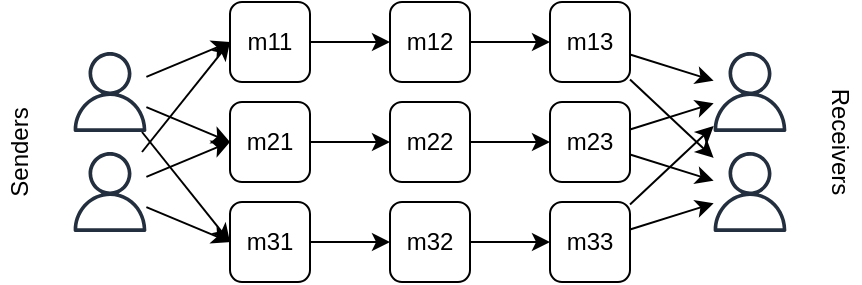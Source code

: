 <mxfile version="12.6.5" type="device"><diagram id="5HIGZLFfV9cpcyIGk_aW" name="Page-1"><mxGraphModel dx="1106" dy="779" grid="1" gridSize="10" guides="1" tooltips="1" connect="1" arrows="1" fold="1" page="1" pageScale="1" pageWidth="827" pageHeight="1169" math="0" shadow="0"><root><mxCell id="0"/><mxCell id="1" parent="0"/><mxCell id="khrgKPgNnqTpxo7_-G0t-18" style="edgeStyle=none;rounded=0;orthogonalLoop=1;jettySize=auto;html=1;exitX=1;exitY=0.5;exitDx=0;exitDy=0;" parent="1" source="khrgKPgNnqTpxo7_-G0t-1" target="khrgKPgNnqTpxo7_-G0t-2" edge="1"><mxGeometry relative="1" as="geometry"/></mxCell><mxCell id="khrgKPgNnqTpxo7_-G0t-1" value="m11" style="rounded=1;whiteSpace=wrap;html=1;" parent="1" vertex="1"><mxGeometry x="200" y="200" width="40" height="40" as="geometry"/></mxCell><mxCell id="khrgKPgNnqTpxo7_-G0t-19" style="edgeStyle=none;rounded=0;orthogonalLoop=1;jettySize=auto;html=1;exitX=1;exitY=0.5;exitDx=0;exitDy=0;" parent="1" source="khrgKPgNnqTpxo7_-G0t-2" target="khrgKPgNnqTpxo7_-G0t-4" edge="1"><mxGeometry relative="1" as="geometry"/></mxCell><mxCell id="khrgKPgNnqTpxo7_-G0t-2" value="m12" style="rounded=1;whiteSpace=wrap;html=1;" parent="1" vertex="1"><mxGeometry x="280" y="200" width="40" height="40" as="geometry"/></mxCell><mxCell id="fA2oL03QPlUCJoiJU3Gi-17" style="edgeStyle=none;rounded=0;orthogonalLoop=1;jettySize=auto;html=1;" edge="1" parent="1" source="khrgKPgNnqTpxo7_-G0t-4" target="khrgKPgNnqTpxo7_-G0t-11"><mxGeometry relative="1" as="geometry"/></mxCell><mxCell id="fA2oL03QPlUCJoiJU3Gi-23" style="edgeStyle=none;rounded=0;orthogonalLoop=1;jettySize=auto;html=1;" edge="1" parent="1" source="khrgKPgNnqTpxo7_-G0t-4" target="khrgKPgNnqTpxo7_-G0t-12"><mxGeometry relative="1" as="geometry"/></mxCell><mxCell id="khrgKPgNnqTpxo7_-G0t-4" value="m13" style="rounded=1;whiteSpace=wrap;html=1;" parent="1" vertex="1"><mxGeometry x="360" y="200" width="40" height="40" as="geometry"/></mxCell><mxCell id="fA2oL03QPlUCJoiJU3Gi-11" style="edgeStyle=none;rounded=0;orthogonalLoop=1;jettySize=auto;html=1;entryX=0;entryY=0.5;entryDx=0;entryDy=0;" edge="1" parent="1" source="khrgKPgNnqTpxo7_-G0t-5" target="khrgKPgNnqTpxo7_-G0t-1"><mxGeometry relative="1" as="geometry"/></mxCell><mxCell id="fA2oL03QPlUCJoiJU3Gi-15" style="edgeStyle=none;rounded=0;orthogonalLoop=1;jettySize=auto;html=1;entryX=0;entryY=0.5;entryDx=0;entryDy=0;" edge="1" parent="1" source="khrgKPgNnqTpxo7_-G0t-5" target="fA2oL03QPlUCJoiJU3Gi-2"><mxGeometry relative="1" as="geometry"/></mxCell><mxCell id="fA2oL03QPlUCJoiJU3Gi-16" style="edgeStyle=none;rounded=0;orthogonalLoop=1;jettySize=auto;html=1;entryX=0;entryY=0.5;entryDx=0;entryDy=0;" edge="1" parent="1" source="khrgKPgNnqTpxo7_-G0t-5" target="fA2oL03QPlUCJoiJU3Gi-7"><mxGeometry relative="1" as="geometry"/></mxCell><mxCell id="khrgKPgNnqTpxo7_-G0t-5" value="" style="outlineConnect=0;fontColor=#232F3E;gradientColor=none;fillColor=#232F3E;strokeColor=none;dashed=0;verticalLabelPosition=bottom;verticalAlign=top;align=center;html=1;fontSize=12;fontStyle=0;aspect=fixed;pointerEvents=1;shape=mxgraph.aws4.user;" parent="1" vertex="1"><mxGeometry x="120" y="225" width="40" height="40" as="geometry"/></mxCell><mxCell id="fA2oL03QPlUCJoiJU3Gi-12" style="edgeStyle=none;rounded=0;orthogonalLoop=1;jettySize=auto;html=1;entryX=0;entryY=0.5;entryDx=0;entryDy=0;" edge="1" parent="1" source="khrgKPgNnqTpxo7_-G0t-6" target="fA2oL03QPlUCJoiJU3Gi-2"><mxGeometry relative="1" as="geometry"/></mxCell><mxCell id="fA2oL03QPlUCJoiJU3Gi-13" style="edgeStyle=none;rounded=0;orthogonalLoop=1;jettySize=auto;html=1;entryX=0;entryY=0.5;entryDx=0;entryDy=0;" edge="1" parent="1" source="khrgKPgNnqTpxo7_-G0t-6" target="fA2oL03QPlUCJoiJU3Gi-7"><mxGeometry relative="1" as="geometry"/></mxCell><mxCell id="fA2oL03QPlUCJoiJU3Gi-14" style="edgeStyle=none;rounded=0;orthogonalLoop=1;jettySize=auto;html=1;entryX=0;entryY=0.5;entryDx=0;entryDy=0;" edge="1" parent="1" source="khrgKPgNnqTpxo7_-G0t-6" target="khrgKPgNnqTpxo7_-G0t-1"><mxGeometry relative="1" as="geometry"/></mxCell><mxCell id="khrgKPgNnqTpxo7_-G0t-6" value="" style="outlineConnect=0;fontColor=#232F3E;gradientColor=none;fillColor=#232F3E;strokeColor=none;dashed=0;verticalLabelPosition=bottom;verticalAlign=top;align=center;html=1;fontSize=12;fontStyle=0;aspect=fixed;pointerEvents=1;shape=mxgraph.aws4.user;" parent="1" vertex="1"><mxGeometry x="120" y="275" width="40" height="40" as="geometry"/></mxCell><mxCell id="khrgKPgNnqTpxo7_-G0t-11" value="" style="outlineConnect=0;fontColor=#232F3E;gradientColor=none;fillColor=#232F3E;strokeColor=none;dashed=0;verticalLabelPosition=bottom;verticalAlign=top;align=center;html=1;fontSize=12;fontStyle=0;aspect=fixed;pointerEvents=1;shape=mxgraph.aws4.user;" parent="1" vertex="1"><mxGeometry x="440" y="225" width="40" height="40" as="geometry"/></mxCell><mxCell id="khrgKPgNnqTpxo7_-G0t-12" value="" style="outlineConnect=0;fontColor=#232F3E;gradientColor=none;fillColor=#232F3E;strokeColor=none;dashed=0;verticalLabelPosition=bottom;verticalAlign=top;align=center;html=1;fontSize=12;fontStyle=0;aspect=fixed;pointerEvents=1;shape=mxgraph.aws4.user;" parent="1" vertex="1"><mxGeometry x="440" y="275" width="40" height="40" as="geometry"/></mxCell><mxCell id="khrgKPgNnqTpxo7_-G0t-20" value="Senders" style="text;html=1;strokeColor=none;fillColor=none;align=center;verticalAlign=middle;whiteSpace=wrap;rounded=0;rotation=-90;" parent="1" vertex="1"><mxGeometry x="70" y="265" width="50" height="20" as="geometry"/></mxCell><mxCell id="khrgKPgNnqTpxo7_-G0t-21" value="Receivers" style="text;html=1;strokeColor=none;fillColor=none;align=center;verticalAlign=middle;whiteSpace=wrap;rounded=0;rotation=90;" parent="1" vertex="1"><mxGeometry x="480" y="260" width="50" height="20" as="geometry"/></mxCell><mxCell id="fA2oL03QPlUCJoiJU3Gi-1" style="edgeStyle=none;rounded=0;orthogonalLoop=1;jettySize=auto;html=1;exitX=1;exitY=0.5;exitDx=0;exitDy=0;" edge="1" parent="1" source="fA2oL03QPlUCJoiJU3Gi-2" target="fA2oL03QPlUCJoiJU3Gi-4"><mxGeometry relative="1" as="geometry"/></mxCell><mxCell id="fA2oL03QPlUCJoiJU3Gi-2" value="m21" style="rounded=1;whiteSpace=wrap;html=1;" vertex="1" parent="1"><mxGeometry x="200" y="250" width="40" height="40" as="geometry"/></mxCell><mxCell id="fA2oL03QPlUCJoiJU3Gi-3" style="edgeStyle=none;rounded=0;orthogonalLoop=1;jettySize=auto;html=1;exitX=1;exitY=0.5;exitDx=0;exitDy=0;" edge="1" parent="1" source="fA2oL03QPlUCJoiJU3Gi-4" target="fA2oL03QPlUCJoiJU3Gi-5"><mxGeometry relative="1" as="geometry"/></mxCell><mxCell id="fA2oL03QPlUCJoiJU3Gi-4" value="m22" style="rounded=1;whiteSpace=wrap;html=1;" vertex="1" parent="1"><mxGeometry x="280" y="250" width="40" height="40" as="geometry"/></mxCell><mxCell id="fA2oL03QPlUCJoiJU3Gi-18" style="edgeStyle=none;rounded=0;orthogonalLoop=1;jettySize=auto;html=1;" edge="1" parent="1" source="fA2oL03QPlUCJoiJU3Gi-5" target="khrgKPgNnqTpxo7_-G0t-11"><mxGeometry relative="1" as="geometry"/></mxCell><mxCell id="fA2oL03QPlUCJoiJU3Gi-20" style="edgeStyle=none;rounded=0;orthogonalLoop=1;jettySize=auto;html=1;" edge="1" parent="1" source="fA2oL03QPlUCJoiJU3Gi-5" target="khrgKPgNnqTpxo7_-G0t-12"><mxGeometry relative="1" as="geometry"/></mxCell><mxCell id="fA2oL03QPlUCJoiJU3Gi-5" value="m23" style="rounded=1;whiteSpace=wrap;html=1;" vertex="1" parent="1"><mxGeometry x="360" y="250" width="40" height="40" as="geometry"/></mxCell><mxCell id="fA2oL03QPlUCJoiJU3Gi-6" style="edgeStyle=none;rounded=0;orthogonalLoop=1;jettySize=auto;html=1;exitX=1;exitY=0.5;exitDx=0;exitDy=0;" edge="1" parent="1" source="fA2oL03QPlUCJoiJU3Gi-7" target="fA2oL03QPlUCJoiJU3Gi-9"><mxGeometry relative="1" as="geometry"/></mxCell><mxCell id="fA2oL03QPlUCJoiJU3Gi-7" value="m31" style="rounded=1;whiteSpace=wrap;html=1;" vertex="1" parent="1"><mxGeometry x="200" y="300" width="40" height="40" as="geometry"/></mxCell><mxCell id="fA2oL03QPlUCJoiJU3Gi-8" style="edgeStyle=none;rounded=0;orthogonalLoop=1;jettySize=auto;html=1;exitX=1;exitY=0.5;exitDx=0;exitDy=0;" edge="1" parent="1" source="fA2oL03QPlUCJoiJU3Gi-9" target="fA2oL03QPlUCJoiJU3Gi-10"><mxGeometry relative="1" as="geometry"/></mxCell><mxCell id="fA2oL03QPlUCJoiJU3Gi-9" value="m32" style="rounded=1;whiteSpace=wrap;html=1;" vertex="1" parent="1"><mxGeometry x="280" y="300" width="40" height="40" as="geometry"/></mxCell><mxCell id="fA2oL03QPlUCJoiJU3Gi-21" style="edgeStyle=none;rounded=0;orthogonalLoop=1;jettySize=auto;html=1;" edge="1" parent="1" source="fA2oL03QPlUCJoiJU3Gi-10" target="khrgKPgNnqTpxo7_-G0t-12"><mxGeometry relative="1" as="geometry"/></mxCell><mxCell id="fA2oL03QPlUCJoiJU3Gi-22" style="edgeStyle=none;rounded=0;orthogonalLoop=1;jettySize=auto;html=1;" edge="1" parent="1" source="fA2oL03QPlUCJoiJU3Gi-10" target="khrgKPgNnqTpxo7_-G0t-11"><mxGeometry relative="1" as="geometry"/></mxCell><mxCell id="fA2oL03QPlUCJoiJU3Gi-10" value="m33" style="rounded=1;whiteSpace=wrap;html=1;" vertex="1" parent="1"><mxGeometry x="360" y="300" width="40" height="40" as="geometry"/></mxCell></root></mxGraphModel></diagram></mxfile>